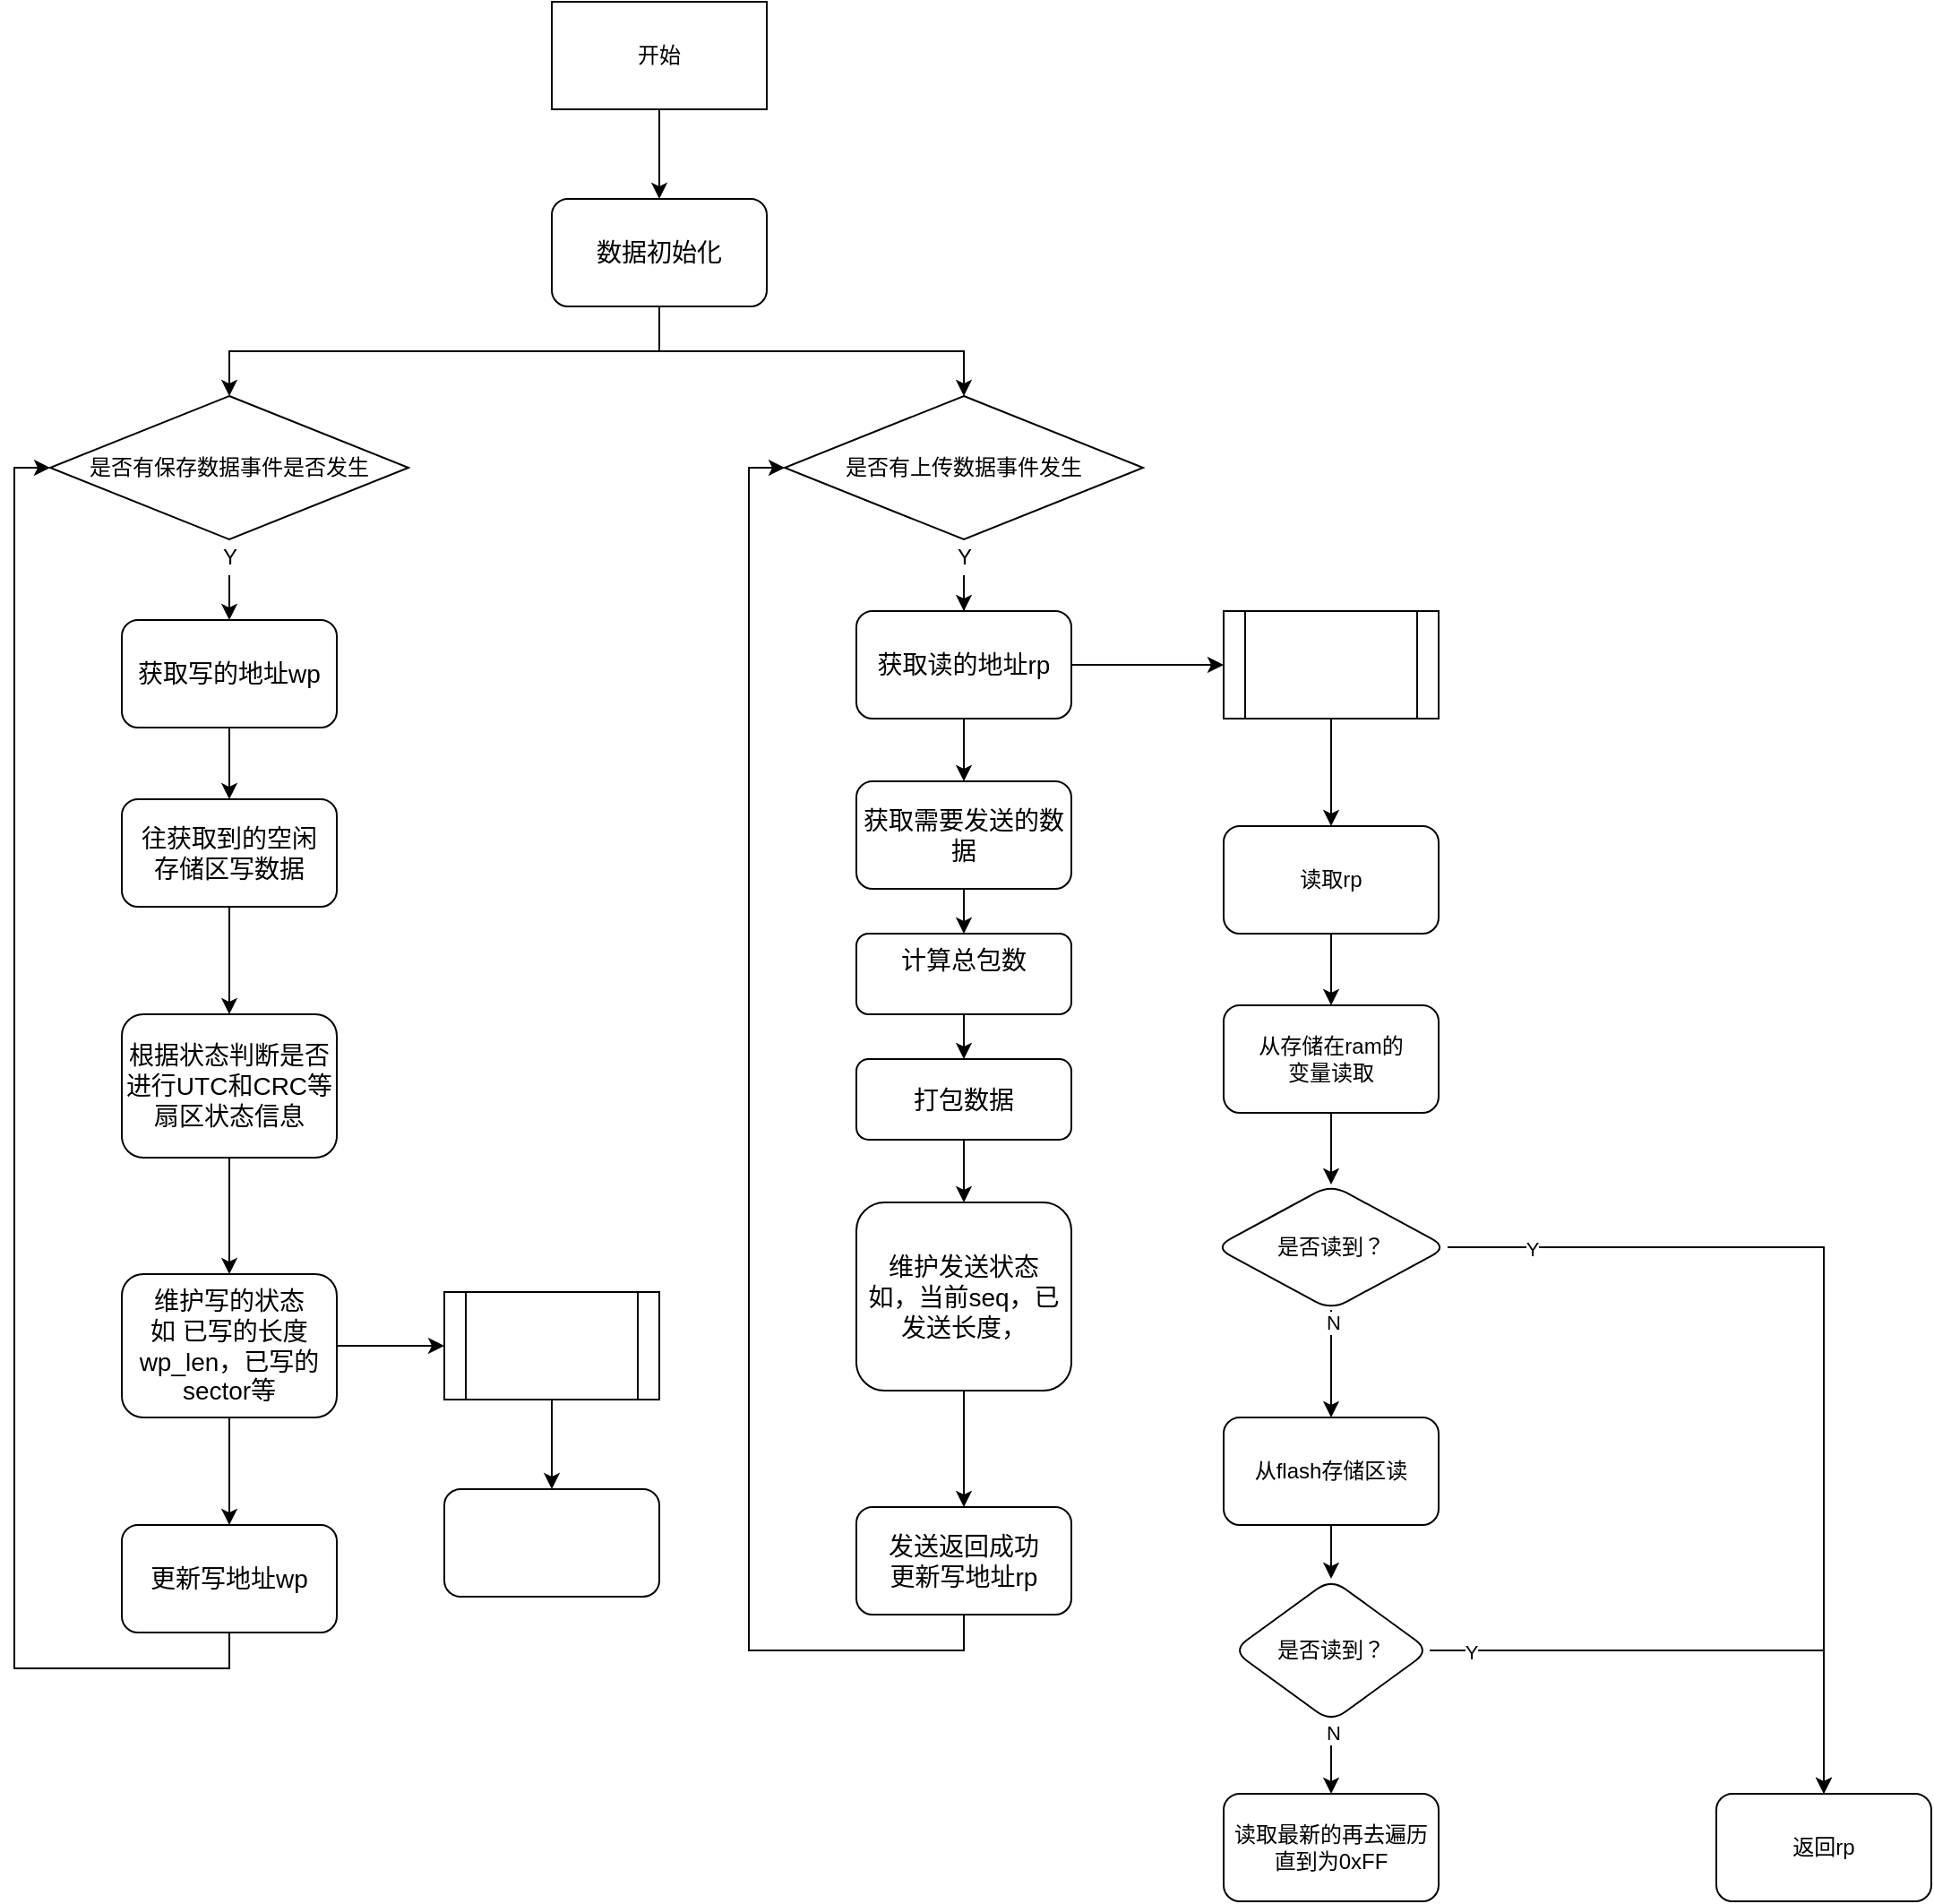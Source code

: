 <mxfile version="14.1.9" type="github" pages="3">
  <diagram id="Yshll1KeJVqe1WhWziSk" name="Page-1">
    <mxGraphModel dx="1013" dy="938" grid="1" gridSize="10" guides="1" tooltips="1" connect="1" arrows="1" fold="1" page="1" pageScale="1" pageWidth="1169" pageHeight="1654" math="0" shadow="0">
      <root>
        <mxCell id="0" />
        <mxCell id="1" parent="0" />
        <mxCell id="Qh0jjnEe6WZRLldCU-LE-3" style="edgeStyle=orthogonalEdgeStyle;rounded=0;orthogonalLoop=1;jettySize=auto;html=1;exitX=0.5;exitY=1;exitDx=0;exitDy=0;entryX=0.5;entryY=0;entryDx=0;entryDy=0;" parent="1" source="3u4fdiKWrIFw9B-NbYQv-1" target="Qh0jjnEe6WZRLldCU-LE-1" edge="1">
          <mxGeometry relative="1" as="geometry" />
        </mxCell>
        <mxCell id="3u4fdiKWrIFw9B-NbYQv-1" value="&lt;font style=&quot;font-size: 14px&quot;&gt;获取写的地址wp&lt;/font&gt;" style="rounded=1;whiteSpace=wrap;html=1;" parent="1" vertex="1">
          <mxGeometry x="140" y="375" width="120" height="60" as="geometry" />
        </mxCell>
        <mxCell id="Qh0jjnEe6WZRLldCU-LE-4" style="edgeStyle=orthogonalEdgeStyle;rounded=0;orthogonalLoop=1;jettySize=auto;html=1;exitX=0.5;exitY=1;exitDx=0;exitDy=0;entryX=0.5;entryY=0;entryDx=0;entryDy=0;" parent="1" source="Qh0jjnEe6WZRLldCU-LE-1" target="Qh0jjnEe6WZRLldCU-LE-2" edge="1">
          <mxGeometry relative="1" as="geometry" />
        </mxCell>
        <mxCell id="Qh0jjnEe6WZRLldCU-LE-1" value="&lt;span style=&quot;font-size: 14px&quot;&gt;往获取到的空闲&lt;br&gt;存储区写数据&lt;br&gt;&lt;/span&gt;" style="rounded=1;whiteSpace=wrap;html=1;" parent="1" vertex="1">
          <mxGeometry x="140" y="475" width="120" height="60" as="geometry" />
        </mxCell>
        <mxCell id="Qh0jjnEe6WZRLldCU-LE-6" value="" style="edgeStyle=orthogonalEdgeStyle;rounded=0;orthogonalLoop=1;jettySize=auto;html=1;entryX=0.5;entryY=0;entryDx=0;entryDy=0;" parent="1" source="Qh0jjnEe6WZRLldCU-LE-2" target="kgv-w4sO0Tsve0FI88D6-35" edge="1">
          <mxGeometry relative="1" as="geometry">
            <mxPoint y="810" as="targetPoint" />
          </mxGeometry>
        </mxCell>
        <mxCell id="Qh0jjnEe6WZRLldCU-LE-2" value="&lt;span style=&quot;font-size: 14px&quot;&gt;根据状态判断是否进行UTC和CRC等扇区状态信息&lt;/span&gt;" style="rounded=1;whiteSpace=wrap;html=1;" parent="1" vertex="1">
          <mxGeometry x="140" y="595" width="120" height="80" as="geometry" />
        </mxCell>
        <mxCell id="kgv-w4sO0Tsve0FI88D6-8" style="edgeStyle=orthogonalEdgeStyle;rounded=0;orthogonalLoop=1;jettySize=auto;html=1;exitX=0.5;exitY=1;exitDx=0;exitDy=0;entryX=0;entryY=0.5;entryDx=0;entryDy=0;" parent="1" source="Qh0jjnEe6WZRLldCU-LE-5" target="kgv-w4sO0Tsve0FI88D6-4" edge="1">
          <mxGeometry relative="1" as="geometry" />
        </mxCell>
        <mxCell id="Qh0jjnEe6WZRLldCU-LE-5" value="&lt;font style=&quot;font-size: 14px&quot;&gt;更新写地址wp&lt;/font&gt;" style="rounded=1;whiteSpace=wrap;html=1;" parent="1" vertex="1">
          <mxGeometry x="140" y="880" width="120" height="60" as="geometry" />
        </mxCell>
        <mxCell id="kgv-w4sO0Tsve0FI88D6-3" style="edgeStyle=orthogonalEdgeStyle;rounded=0;orthogonalLoop=1;jettySize=auto;html=1;exitX=0.5;exitY=1;exitDx=0;exitDy=0;entryX=0.5;entryY=0;entryDx=0;entryDy=0;" parent="1" source="kgv-w4sO0Tsve0FI88D6-1" target="kgv-w4sO0Tsve0FI88D6-2" edge="1">
          <mxGeometry relative="1" as="geometry" />
        </mxCell>
        <mxCell id="kgv-w4sO0Tsve0FI88D6-1" value="开始" style="rounded=0;whiteSpace=wrap;html=1;" parent="1" vertex="1">
          <mxGeometry x="380" y="30" width="120" height="60" as="geometry" />
        </mxCell>
        <mxCell id="kgv-w4sO0Tsve0FI88D6-9" style="edgeStyle=orthogonalEdgeStyle;rounded=0;orthogonalLoop=1;jettySize=auto;html=1;exitX=0.5;exitY=1;exitDx=0;exitDy=0;entryX=0.5;entryY=0;entryDx=0;entryDy=0;" parent="1" source="kgv-w4sO0Tsve0FI88D6-2" target="kgv-w4sO0Tsve0FI88D6-4" edge="1">
          <mxGeometry relative="1" as="geometry" />
        </mxCell>
        <mxCell id="kgv-w4sO0Tsve0FI88D6-32" style="edgeStyle=orthogonalEdgeStyle;rounded=0;orthogonalLoop=1;jettySize=auto;html=1;exitX=0.5;exitY=1;exitDx=0;exitDy=0;entryX=0.5;entryY=0;entryDx=0;entryDy=0;" parent="1" source="kgv-w4sO0Tsve0FI88D6-2" target="kgv-w4sO0Tsve0FI88D6-29" edge="1">
          <mxGeometry relative="1" as="geometry" />
        </mxCell>
        <mxCell id="kgv-w4sO0Tsve0FI88D6-2" value="&lt;font style=&quot;font-size: 14px&quot;&gt;数据初始化&lt;/font&gt;" style="rounded=1;whiteSpace=wrap;html=1;" parent="1" vertex="1">
          <mxGeometry x="380" y="140" width="120" height="60" as="geometry" />
        </mxCell>
        <mxCell id="kgv-w4sO0Tsve0FI88D6-5" style="edgeStyle=orthogonalEdgeStyle;rounded=0;orthogonalLoop=1;jettySize=auto;html=1;exitX=0.5;exitY=1;exitDx=0;exitDy=0;" parent="1" source="kgv-w4sO0Tsve0FI88D6-6" target="3u4fdiKWrIFw9B-NbYQv-1" edge="1">
          <mxGeometry relative="1" as="geometry" />
        </mxCell>
        <mxCell id="kgv-w4sO0Tsve0FI88D6-4" value="是否有保存数据事件是否发生" style="rhombus;whiteSpace=wrap;html=1;" parent="1" vertex="1">
          <mxGeometry x="100" y="250" width="200" height="80" as="geometry" />
        </mxCell>
        <mxCell id="kgv-w4sO0Tsve0FI88D6-6" value="Y" style="text;html=1;resizable=0;autosize=1;align=center;verticalAlign=middle;points=[];fillColor=none;strokeColor=none;rounded=0;" parent="1" vertex="1">
          <mxGeometry x="190" y="330" width="20" height="20" as="geometry" />
        </mxCell>
        <mxCell id="kgv-w4sO0Tsve0FI88D6-7" style="edgeStyle=orthogonalEdgeStyle;rounded=0;orthogonalLoop=1;jettySize=auto;html=1;exitX=0.5;exitY=1;exitDx=0;exitDy=0;" parent="1" source="kgv-w4sO0Tsve0FI88D6-4" target="kgv-w4sO0Tsve0FI88D6-6" edge="1">
          <mxGeometry relative="1" as="geometry">
            <mxPoint x="200" y="330" as="sourcePoint" />
            <mxPoint x="200" y="375" as="targetPoint" />
            <Array as="points">
              <mxPoint x="200" y="340" />
              <mxPoint x="200" y="340" />
            </Array>
          </mxGeometry>
        </mxCell>
        <mxCell id="kgv-w4sO0Tsve0FI88D6-20" style="edgeStyle=orthogonalEdgeStyle;rounded=0;orthogonalLoop=1;jettySize=auto;html=1;exitX=0.5;exitY=1;exitDx=0;exitDy=0;entryX=0.5;entryY=0;entryDx=0;entryDy=0;" parent="1" source="kgv-w4sO0Tsve0FI88D6-21" target="kgv-w4sO0Tsve0FI88D6-23" edge="1">
          <mxGeometry relative="1" as="geometry" />
        </mxCell>
        <mxCell id="xtE-4nw6ad4xntmjO7d0-7" value="" style="edgeStyle=orthogonalEdgeStyle;rounded=0;orthogonalLoop=1;jettySize=auto;html=1;" edge="1" parent="1" source="kgv-w4sO0Tsve0FI88D6-21" target="xtE-4nw6ad4xntmjO7d0-5">
          <mxGeometry relative="1" as="geometry" />
        </mxCell>
        <mxCell id="kgv-w4sO0Tsve0FI88D6-21" value="&lt;font style=&quot;font-size: 14px&quot;&gt;获取读的地址rp&lt;/font&gt;" style="rounded=1;whiteSpace=wrap;html=1;" parent="1" vertex="1">
          <mxGeometry x="550" y="370" width="120" height="60" as="geometry" />
        </mxCell>
        <mxCell id="kgv-w4sO0Tsve0FI88D6-22" style="edgeStyle=orthogonalEdgeStyle;rounded=0;orthogonalLoop=1;jettySize=auto;html=1;exitX=0.5;exitY=1;exitDx=0;exitDy=0;entryX=0.5;entryY=0;entryDx=0;entryDy=0;" parent="1" source="kgv-w4sO0Tsve0FI88D6-23" target="kgv-w4sO0Tsve0FI88D6-25" edge="1">
          <mxGeometry relative="1" as="geometry" />
        </mxCell>
        <mxCell id="kgv-w4sO0Tsve0FI88D6-23" value="&lt;span style=&quot;font-size: 14px&quot;&gt;获取需要发送的数据&lt;br&gt;&lt;/span&gt;" style="rounded=1;whiteSpace=wrap;html=1;" parent="1" vertex="1">
          <mxGeometry x="550" y="465" width="120" height="60" as="geometry" />
        </mxCell>
        <mxCell id="kgv-w4sO0Tsve0FI88D6-24" value="" style="edgeStyle=orthogonalEdgeStyle;rounded=0;orthogonalLoop=1;jettySize=auto;html=1;" parent="1" source="kgv-w4sO0Tsve0FI88D6-25" target="3K7jE72tFIdObAk_5Pin-1" edge="1">
          <mxGeometry relative="1" as="geometry" />
        </mxCell>
        <mxCell id="kgv-w4sO0Tsve0FI88D6-25" value="&lt;span style=&quot;font-size: 14px&quot;&gt;计算总包数&lt;br&gt;&lt;br&gt;&lt;/span&gt;" style="rounded=1;whiteSpace=wrap;html=1;" parent="1" vertex="1">
          <mxGeometry x="550" y="550" width="120" height="45" as="geometry" />
        </mxCell>
        <mxCell id="kgv-w4sO0Tsve0FI88D6-26" style="edgeStyle=orthogonalEdgeStyle;rounded=0;orthogonalLoop=1;jettySize=auto;html=1;exitX=0.5;exitY=1;exitDx=0;exitDy=0;entryX=0;entryY=0.5;entryDx=0;entryDy=0;" parent="1" source="kgv-w4sO0Tsve0FI88D6-27" target="kgv-w4sO0Tsve0FI88D6-29" edge="1">
          <mxGeometry relative="1" as="geometry" />
        </mxCell>
        <mxCell id="kgv-w4sO0Tsve0FI88D6-27" value="&lt;font style=&quot;font-size: 14px&quot;&gt;发送返回成功&lt;br&gt;更新写地址rp&lt;/font&gt;" style="rounded=1;whiteSpace=wrap;html=1;" parent="1" vertex="1">
          <mxGeometry x="550" y="870" width="120" height="60" as="geometry" />
        </mxCell>
        <mxCell id="kgv-w4sO0Tsve0FI88D6-28" style="edgeStyle=orthogonalEdgeStyle;rounded=0;orthogonalLoop=1;jettySize=auto;html=1;exitX=0.5;exitY=1;exitDx=0;exitDy=0;" parent="1" source="kgv-w4sO0Tsve0FI88D6-30" target="kgv-w4sO0Tsve0FI88D6-21" edge="1">
          <mxGeometry relative="1" as="geometry" />
        </mxCell>
        <mxCell id="kgv-w4sO0Tsve0FI88D6-29" value="是否有上传数据事件发生" style="rhombus;whiteSpace=wrap;html=1;" parent="1" vertex="1">
          <mxGeometry x="510" y="250" width="200" height="80" as="geometry" />
        </mxCell>
        <mxCell id="kgv-w4sO0Tsve0FI88D6-30" value="Y" style="text;html=1;resizable=0;autosize=1;align=center;verticalAlign=middle;points=[];fillColor=none;strokeColor=none;rounded=0;" parent="1" vertex="1">
          <mxGeometry x="600" y="330" width="20" height="20" as="geometry" />
        </mxCell>
        <mxCell id="kgv-w4sO0Tsve0FI88D6-31" style="edgeStyle=orthogonalEdgeStyle;rounded=0;orthogonalLoop=1;jettySize=auto;html=1;exitX=0.5;exitY=1;exitDx=0;exitDy=0;" parent="1" source="kgv-w4sO0Tsve0FI88D6-29" target="kgv-w4sO0Tsve0FI88D6-30" edge="1">
          <mxGeometry relative="1" as="geometry">
            <mxPoint x="610" y="320" as="sourcePoint" />
            <mxPoint x="610" y="365" as="targetPoint" />
            <Array as="points">
              <mxPoint x="610" y="330" />
              <mxPoint x="610" y="330" />
            </Array>
          </mxGeometry>
        </mxCell>
        <mxCell id="kgv-w4sO0Tsve0FI88D6-34" style="edgeStyle=orthogonalEdgeStyle;rounded=0;orthogonalLoop=1;jettySize=auto;html=1;exitX=0.5;exitY=1;exitDx=0;exitDy=0;entryX=0.5;entryY=0;entryDx=0;entryDy=0;" parent="1" source="kgv-w4sO0Tsve0FI88D6-33" target="kgv-w4sO0Tsve0FI88D6-27" edge="1">
          <mxGeometry relative="1" as="geometry" />
        </mxCell>
        <mxCell id="kgv-w4sO0Tsve0FI88D6-33" value="&lt;span style=&quot;font-size: 14px&quot;&gt;维护发送状态&lt;br&gt;如，当前seq，已发送长度，&lt;br&gt;&lt;/span&gt;" style="rounded=1;whiteSpace=wrap;html=1;" parent="1" vertex="1">
          <mxGeometry x="550" y="700" width="120" height="105" as="geometry" />
        </mxCell>
        <mxCell id="kgv-w4sO0Tsve0FI88D6-36" style="edgeStyle=orthogonalEdgeStyle;rounded=0;orthogonalLoop=1;jettySize=auto;html=1;exitX=0.5;exitY=1;exitDx=0;exitDy=0;" parent="1" source="kgv-w4sO0Tsve0FI88D6-35" target="Qh0jjnEe6WZRLldCU-LE-5" edge="1">
          <mxGeometry relative="1" as="geometry" />
        </mxCell>
        <mxCell id="OuzRsEDCaGZ8xAcbS6ZO-1" style="edgeStyle=orthogonalEdgeStyle;rounded=0;orthogonalLoop=1;jettySize=auto;html=1;exitX=1;exitY=0.5;exitDx=0;exitDy=0;" parent="1" source="kgv-w4sO0Tsve0FI88D6-35" edge="1">
          <mxGeometry relative="1" as="geometry">
            <mxPoint x="320" y="780" as="targetPoint" />
          </mxGeometry>
        </mxCell>
        <mxCell id="kgv-w4sO0Tsve0FI88D6-35" value="&lt;span style=&quot;font-size: 14px&quot;&gt;维护写的状态&lt;br&gt;如 已写的长度wp_len，已写的sector等&lt;br&gt;&lt;/span&gt;" style="rounded=1;whiteSpace=wrap;html=1;" parent="1" vertex="1">
          <mxGeometry x="140" y="740" width="120" height="80" as="geometry" />
        </mxCell>
        <mxCell id="3K7jE72tFIdObAk_5Pin-2" value="" style="edgeStyle=orthogonalEdgeStyle;rounded=0;orthogonalLoop=1;jettySize=auto;html=1;" parent="1" source="3K7jE72tFIdObAk_5Pin-1" target="kgv-w4sO0Tsve0FI88D6-33" edge="1">
          <mxGeometry relative="1" as="geometry" />
        </mxCell>
        <mxCell id="3K7jE72tFIdObAk_5Pin-1" value="&lt;span style=&quot;font-size: 14px&quot;&gt;打包数据&lt;br&gt;&lt;/span&gt;" style="rounded=1;whiteSpace=wrap;html=1;" parent="1" vertex="1">
          <mxGeometry x="550" y="620" width="120" height="45" as="geometry" />
        </mxCell>
        <mxCell id="OuzRsEDCaGZ8xAcbS6ZO-4" value="" style="edgeStyle=orthogonalEdgeStyle;rounded=0;orthogonalLoop=1;jettySize=auto;html=1;" parent="1" source="OuzRsEDCaGZ8xAcbS6ZO-2" target="OuzRsEDCaGZ8xAcbS6ZO-3" edge="1">
          <mxGeometry relative="1" as="geometry" />
        </mxCell>
        <mxCell id="OuzRsEDCaGZ8xAcbS6ZO-2" value="" style="shape=process;whiteSpace=wrap;html=1;backgroundOutline=1;" parent="1" vertex="1">
          <mxGeometry x="320" y="750" width="120" height="60" as="geometry" />
        </mxCell>
        <mxCell id="OuzRsEDCaGZ8xAcbS6ZO-3" value="" style="rounded=1;whiteSpace=wrap;html=1;" parent="1" vertex="1">
          <mxGeometry x="320" y="860" width="120" height="60" as="geometry" />
        </mxCell>
        <mxCell id="wulihkaNkMiMiwby88rM-20" value="" style="edgeStyle=orthogonalEdgeStyle;rounded=0;orthogonalLoop=1;jettySize=auto;html=1;" edge="1" parent="1" source="xtE-4nw6ad4xntmjO7d0-5" target="wulihkaNkMiMiwby88rM-3">
          <mxGeometry relative="1" as="geometry" />
        </mxCell>
        <mxCell id="xtE-4nw6ad4xntmjO7d0-5" value="" style="shape=process;whiteSpace=wrap;html=1;backgroundOutline=1;" vertex="1" parent="1">
          <mxGeometry x="755" y="370" width="120" height="60" as="geometry" />
        </mxCell>
        <mxCell id="wulihkaNkMiMiwby88rM-2" value="" style="edgeStyle=orthogonalEdgeStyle;rounded=0;orthogonalLoop=1;jettySize=auto;html=1;" edge="1" parent="1" source="wulihkaNkMiMiwby88rM-3" target="wulihkaNkMiMiwby88rM-5">
          <mxGeometry relative="1" as="geometry" />
        </mxCell>
        <mxCell id="wulihkaNkMiMiwby88rM-3" value="读取rp" style="rounded=1;whiteSpace=wrap;html=1;" vertex="1" parent="1">
          <mxGeometry x="755" y="490" width="120" height="60" as="geometry" />
        </mxCell>
        <mxCell id="wulihkaNkMiMiwby88rM-4" value="" style="edgeStyle=orthogonalEdgeStyle;rounded=0;orthogonalLoop=1;jettySize=auto;html=1;" edge="1" parent="1" source="wulihkaNkMiMiwby88rM-5" target="wulihkaNkMiMiwby88rM-8">
          <mxGeometry relative="1" as="geometry" />
        </mxCell>
        <mxCell id="wulihkaNkMiMiwby88rM-5" value="从存储在ram的&lt;br&gt;变量读取" style="whiteSpace=wrap;html=1;rounded=1;" vertex="1" parent="1">
          <mxGeometry x="755" y="590" width="120" height="60" as="geometry" />
        </mxCell>
        <mxCell id="wulihkaNkMiMiwby88rM-6" style="edgeStyle=orthogonalEdgeStyle;rounded=0;orthogonalLoop=1;jettySize=auto;html=1;exitX=1;exitY=0.5;exitDx=0;exitDy=0;entryX=0.5;entryY=0;entryDx=0;entryDy=0;" edge="1" parent="1" source="wulihkaNkMiMiwby88rM-8" target="wulihkaNkMiMiwby88rM-19">
          <mxGeometry relative="1" as="geometry">
            <mxPoint x="1090" y="1030" as="targetPoint" />
          </mxGeometry>
        </mxCell>
        <mxCell id="wulihkaNkMiMiwby88rM-7" value="Y" style="edgeLabel;html=1;align=center;verticalAlign=middle;resizable=0;points=[];" vertex="1" connectable="0" parent="wulihkaNkMiMiwby88rM-6">
          <mxGeometry x="-0.818" y="-1" relative="1" as="geometry">
            <mxPoint as="offset" />
          </mxGeometry>
        </mxCell>
        <mxCell id="wulihkaNkMiMiwby88rM-8" value="是否读到？" style="rhombus;whiteSpace=wrap;html=1;rounded=1;" vertex="1" parent="1">
          <mxGeometry x="750" y="690" width="130" height="70" as="geometry" />
        </mxCell>
        <mxCell id="wulihkaNkMiMiwby88rM-9" value="" style="edgeStyle=orthogonalEdgeStyle;rounded=0;orthogonalLoop=1;jettySize=auto;html=1;entryX=0.5;entryY=0;entryDx=0;entryDy=0;exitX=0.5;exitY=1;exitDx=0;exitDy=0;" edge="1" parent="1" source="wulihkaNkMiMiwby88rM-8" target="wulihkaNkMiMiwby88rM-12">
          <mxGeometry relative="1" as="geometry">
            <mxPoint x="815" y="780" as="sourcePoint" />
            <mxPoint x="815" y="840" as="targetPoint" />
            <Array as="points" />
          </mxGeometry>
        </mxCell>
        <mxCell id="wulihkaNkMiMiwby88rM-10" value="N" style="edgeLabel;html=1;align=center;verticalAlign=middle;resizable=0;points=[];" vertex="1" connectable="0" parent="wulihkaNkMiMiwby88rM-9">
          <mxGeometry x="-0.764" y="1" relative="1" as="geometry">
            <mxPoint as="offset" />
          </mxGeometry>
        </mxCell>
        <mxCell id="wulihkaNkMiMiwby88rM-11" value="" style="edgeStyle=orthogonalEdgeStyle;rounded=0;orthogonalLoop=1;jettySize=auto;html=1;" edge="1" parent="1" source="wulihkaNkMiMiwby88rM-12" target="wulihkaNkMiMiwby88rM-15">
          <mxGeometry relative="1" as="geometry" />
        </mxCell>
        <mxCell id="wulihkaNkMiMiwby88rM-12" value="从flash存储区读" style="rounded=1;whiteSpace=wrap;html=1;" vertex="1" parent="1">
          <mxGeometry x="755" y="820" width="120" height="60" as="geometry" />
        </mxCell>
        <mxCell id="wulihkaNkMiMiwby88rM-13" style="edgeStyle=orthogonalEdgeStyle;rounded=0;orthogonalLoop=1;jettySize=auto;html=1;exitX=1;exitY=0.5;exitDx=0;exitDy=0;entryX=0.5;entryY=0;entryDx=0;entryDy=0;" edge="1" parent="1" source="wulihkaNkMiMiwby88rM-15" target="wulihkaNkMiMiwby88rM-19">
          <mxGeometry relative="1" as="geometry" />
        </mxCell>
        <mxCell id="wulihkaNkMiMiwby88rM-14" value="Y" style="edgeLabel;html=1;align=center;verticalAlign=middle;resizable=0;points=[];" vertex="1" connectable="0" parent="wulihkaNkMiMiwby88rM-13">
          <mxGeometry x="-0.847" y="-1" relative="1" as="geometry">
            <mxPoint as="offset" />
          </mxGeometry>
        </mxCell>
        <mxCell id="wulihkaNkMiMiwby88rM-15" value="是否读到？" style="rhombus;whiteSpace=wrap;html=1;rounded=1;" vertex="1" parent="1">
          <mxGeometry x="760" y="910" width="110" height="80" as="geometry" />
        </mxCell>
        <mxCell id="wulihkaNkMiMiwby88rM-16" value="" style="edgeStyle=orthogonalEdgeStyle;rounded=0;orthogonalLoop=1;jettySize=auto;html=1;exitX=0.5;exitY=1;exitDx=0;exitDy=0;" edge="1" parent="1" source="wulihkaNkMiMiwby88rM-15" target="wulihkaNkMiMiwby88rM-18">
          <mxGeometry relative="1" as="geometry">
            <mxPoint x="815" y="1010" as="sourcePoint" />
          </mxGeometry>
        </mxCell>
        <mxCell id="wulihkaNkMiMiwby88rM-17" value="N" style="edgeLabel;html=1;align=center;verticalAlign=middle;resizable=0;points=[];" vertex="1" connectable="0" parent="wulihkaNkMiMiwby88rM-16">
          <mxGeometry x="-0.733" y="1" relative="1" as="geometry">
            <mxPoint as="offset" />
          </mxGeometry>
        </mxCell>
        <mxCell id="wulihkaNkMiMiwby88rM-18" value="读取最新的再去遍历直到为0xFF" style="rounded=1;whiteSpace=wrap;html=1;" vertex="1" parent="1">
          <mxGeometry x="755" y="1030" width="120" height="60" as="geometry" />
        </mxCell>
        <mxCell id="wulihkaNkMiMiwby88rM-19" value="返回rp" style="rounded=1;whiteSpace=wrap;html=1;" vertex="1" parent="1">
          <mxGeometry x="1030" y="1030" width="120" height="60" as="geometry" />
        </mxCell>
      </root>
    </mxGraphModel>
  </diagram>
  <diagram id="5nd3lFEQ99d_9qUJ0lhs" name="Page-2">
    <mxGraphModel dx="926" dy="938" grid="1" gridSize="10" guides="1" tooltips="1" connect="1" arrows="1" fold="1" page="1" pageScale="1" pageWidth="827" pageHeight="1169" math="0" shadow="0">
      <root>
        <mxCell id="n50_d16GfCH-7NYCIRMe-0" />
        <mxCell id="n50_d16GfCH-7NYCIRMe-1" parent="n50_d16GfCH-7NYCIRMe-0" />
        <mxCell id="e7zCo95LPuhCvYkLJTaY-2" value="" style="edgeStyle=orthogonalEdgeStyle;rounded=0;orthogonalLoop=1;jettySize=auto;html=1;" parent="n50_d16GfCH-7NYCIRMe-1" source="e7zCo95LPuhCvYkLJTaY-0" target="e7zCo95LPuhCvYkLJTaY-1" edge="1">
          <mxGeometry relative="1" as="geometry" />
        </mxCell>
        <mxCell id="e7zCo95LPuhCvYkLJTaY-0" value="开始" style="rounded=0;whiteSpace=wrap;html=1;" parent="n50_d16GfCH-7NYCIRMe-1" vertex="1">
          <mxGeometry x="130" y="50" width="120" height="60" as="geometry" />
        </mxCell>
        <mxCell id="e7zCo95LPuhCvYkLJTaY-4" value="" style="edgeStyle=orthogonalEdgeStyle;rounded=0;orthogonalLoop=1;jettySize=auto;html=1;" parent="n50_d16GfCH-7NYCIRMe-1" source="e7zCo95LPuhCvYkLJTaY-1" target="e7zCo95LPuhCvYkLJTaY-3" edge="1">
          <mxGeometry relative="1" as="geometry" />
        </mxCell>
        <mxCell id="e7zCo95LPuhCvYkLJTaY-1" value="获取正在使用的ID存储sector" style="rounded=1;whiteSpace=wrap;html=1;" parent="n50_d16GfCH-7NYCIRMe-1" vertex="1">
          <mxGeometry x="130" y="150" width="120" height="60" as="geometry" />
        </mxCell>
        <mxCell id="e7zCo95LPuhCvYkLJTaY-6" value="" style="edgeStyle=orthogonalEdgeStyle;rounded=0;orthogonalLoop=1;jettySize=auto;html=1;" parent="n50_d16GfCH-7NYCIRMe-1" source="e7zCo95LPuhCvYkLJTaY-3" target="e7zCo95LPuhCvYkLJTaY-5" edge="1">
          <mxGeometry relative="1" as="geometry" />
        </mxCell>
        <mxCell id="e7zCo95LPuhCvYkLJTaY-3" value="遍历整个sector，确认&lt;br&gt;空闲的block" style="rounded=1;whiteSpace=wrap;html=1;" parent="n50_d16GfCH-7NYCIRMe-1" vertex="1">
          <mxGeometry x="130" y="250" width="120" height="60" as="geometry" />
        </mxCell>
        <mxCell id="e7zCo95LPuhCvYkLJTaY-8" value="" style="edgeStyle=orthogonalEdgeStyle;rounded=0;orthogonalLoop=1;jettySize=auto;html=1;entryX=0.5;entryY=0;entryDx=0;entryDy=0;" parent="n50_d16GfCH-7NYCIRMe-1" source="e7zCo95LPuhCvYkLJTaY-5" target="Q2uw357Won9p834NOLiW-2" edge="1">
          <mxGeometry relative="1" as="geometry" />
        </mxCell>
        <mxCell id="e7zCo95LPuhCvYkLJTaY-5" value="往block写ID信息" style="rounded=1;whiteSpace=wrap;html=1;" parent="n50_d16GfCH-7NYCIRMe-1" vertex="1">
          <mxGeometry x="130" y="360" width="120" height="60" as="geometry" />
        </mxCell>
        <mxCell id="Q2uw357Won9p834NOLiW-7" style="edgeStyle=orthogonalEdgeStyle;rounded=0;orthogonalLoop=1;jettySize=auto;html=1;exitX=0.5;exitY=1;exitDx=0;exitDy=0;entryX=0.5;entryY=0;entryDx=0;entryDy=0;" parent="n50_d16GfCH-7NYCIRMe-1" source="e7zCo95LPuhCvYkLJTaY-7" target="Q2uw357Won9p834NOLiW-5" edge="1">
          <mxGeometry relative="1" as="geometry" />
        </mxCell>
        <mxCell id="e7zCo95LPuhCvYkLJTaY-7" value="切换区域，保存地址信息，并将旧的区只擦除态" style="whiteSpace=wrap;html=1;rounded=1;" parent="n50_d16GfCH-7NYCIRMe-1" vertex="1">
          <mxGeometry x="130" y="700" width="120" height="90" as="geometry" />
        </mxCell>
        <mxCell id="e7zCo95LPuhCvYkLJTaY-9" value="" style="edgeStyle=orthogonalEdgeStyle;rounded=0;orthogonalLoop=1;jettySize=auto;html=1;" parent="n50_d16GfCH-7NYCIRMe-1" source="e7zCo95LPuhCvYkLJTaY-10" target="e7zCo95LPuhCvYkLJTaY-12" edge="1">
          <mxGeometry relative="1" as="geometry" />
        </mxCell>
        <mxCell id="e7zCo95LPuhCvYkLJTaY-10" value="开始" style="rounded=0;whiteSpace=wrap;html=1;" parent="n50_d16GfCH-7NYCIRMe-1" vertex="1">
          <mxGeometry x="460" y="50" width="120" height="60" as="geometry" />
        </mxCell>
        <mxCell id="e7zCo95LPuhCvYkLJTaY-11" value="" style="edgeStyle=orthogonalEdgeStyle;rounded=0;orthogonalLoop=1;jettySize=auto;html=1;" parent="n50_d16GfCH-7NYCIRMe-1" source="e7zCo95LPuhCvYkLJTaY-12" target="e7zCo95LPuhCvYkLJTaY-14" edge="1">
          <mxGeometry relative="1" as="geometry" />
        </mxCell>
        <mxCell id="e7zCo95LPuhCvYkLJTaY-12" value="获取正在使用的ID存储sector" style="rounded=1;whiteSpace=wrap;html=1;" parent="n50_d16GfCH-7NYCIRMe-1" vertex="1">
          <mxGeometry x="460" y="150" width="120" height="60" as="geometry" />
        </mxCell>
        <mxCell id="e7zCo95LPuhCvYkLJTaY-13" value="" style="edgeStyle=orthogonalEdgeStyle;rounded=0;orthogonalLoop=1;jettySize=auto;html=1;" parent="n50_d16GfCH-7NYCIRMe-1" source="e7zCo95LPuhCvYkLJTaY-14" target="e7zCo95LPuhCvYkLJTaY-16" edge="1">
          <mxGeometry relative="1" as="geometry" />
        </mxCell>
        <mxCell id="e7zCo95LPuhCvYkLJTaY-14" value="遍历整个sector，确认&lt;br&gt;最新的block" style="rounded=1;whiteSpace=wrap;html=1;" parent="n50_d16GfCH-7NYCIRMe-1" vertex="1">
          <mxGeometry x="460" y="250" width="120" height="60" as="geometry" />
        </mxCell>
        <mxCell id="Q2uw357Won9p834NOLiW-15" style="edgeStyle=orthogonalEdgeStyle;rounded=0;orthogonalLoop=1;jettySize=auto;html=1;exitX=0.5;exitY=1;exitDx=0;exitDy=0;entryX=0.5;entryY=0;entryDx=0;entryDy=0;" parent="n50_d16GfCH-7NYCIRMe-1" source="e7zCo95LPuhCvYkLJTaY-16" target="Q2uw357Won9p834NOLiW-13" edge="1">
          <mxGeometry relative="1" as="geometry" />
        </mxCell>
        <mxCell id="e7zCo95LPuhCvYkLJTaY-16" value="从block读ID信息" style="rounded=1;whiteSpace=wrap;html=1;" parent="n50_d16GfCH-7NYCIRMe-1" vertex="1">
          <mxGeometry x="460" y="360" width="120" height="60" as="geometry" />
        </mxCell>
        <mxCell id="Q2uw357Won9p834NOLiW-3" value="" style="edgeStyle=orthogonalEdgeStyle;rounded=0;orthogonalLoop=1;jettySize=auto;html=1;" parent="n50_d16GfCH-7NYCIRMe-1" source="Q2uw357Won9p834NOLiW-2" target="e7zCo95LPuhCvYkLJTaY-7" edge="1">
          <mxGeometry relative="1" as="geometry" />
        </mxCell>
        <mxCell id="Q2uw357Won9p834NOLiW-4" value="Y" style="edgeLabel;html=1;align=center;verticalAlign=middle;resizable=0;points=[];" parent="Q2uw357Won9p834NOLiW-3" vertex="1" connectable="0">
          <mxGeometry x="-0.8" relative="1" as="geometry">
            <mxPoint as="offset" />
          </mxGeometry>
        </mxCell>
        <mxCell id="Q2uw357Won9p834NOLiW-6" style="edgeStyle=orthogonalEdgeStyle;rounded=0;orthogonalLoop=1;jettySize=auto;html=1;exitX=1;exitY=0.5;exitDx=0;exitDy=0;entryX=1;entryY=0.5;entryDx=0;entryDy=0;" parent="n50_d16GfCH-7NYCIRMe-1" source="Q2uw357Won9p834NOLiW-2" target="Q2uw357Won9p834NOLiW-5" edge="1">
          <mxGeometry relative="1" as="geometry" />
        </mxCell>
        <mxCell id="Q2uw357Won9p834NOLiW-2" value="&lt;span&gt;判断是否需要进行区域切换&lt;/span&gt;" style="rhombus;whiteSpace=wrap;html=1;" parent="n50_d16GfCH-7NYCIRMe-1" vertex="1">
          <mxGeometry x="105" y="500" width="170" height="110" as="geometry" />
        </mxCell>
        <mxCell id="Q2uw357Won9p834NOLiW-5" value="结束" style="rounded=0;whiteSpace=wrap;html=1;" parent="n50_d16GfCH-7NYCIRMe-1" vertex="1">
          <mxGeometry x="130" y="880" width="120" height="60" as="geometry" />
        </mxCell>
        <mxCell id="Q2uw357Won9p834NOLiW-8" style="edgeStyle=orthogonalEdgeStyle;rounded=0;orthogonalLoop=1;jettySize=auto;html=1;exitX=0.5;exitY=1;exitDx=0;exitDy=0;entryX=0.5;entryY=0;entryDx=0;entryDy=0;" parent="n50_d16GfCH-7NYCIRMe-1" source="Q2uw357Won9p834NOLiW-9" target="Q2uw357Won9p834NOLiW-14" edge="1">
          <mxGeometry relative="1" as="geometry" />
        </mxCell>
        <mxCell id="Q2uw357Won9p834NOLiW-9" value="切换区域，保存地址信息，并将旧的区只擦除态" style="whiteSpace=wrap;html=1;rounded=1;" parent="n50_d16GfCH-7NYCIRMe-1" vertex="1">
          <mxGeometry x="460" y="690" width="120" height="90" as="geometry" />
        </mxCell>
        <mxCell id="Q2uw357Won9p834NOLiW-10" value="" style="edgeStyle=orthogonalEdgeStyle;rounded=0;orthogonalLoop=1;jettySize=auto;html=1;" parent="n50_d16GfCH-7NYCIRMe-1" source="Q2uw357Won9p834NOLiW-13" target="Q2uw357Won9p834NOLiW-9" edge="1">
          <mxGeometry relative="1" as="geometry" />
        </mxCell>
        <mxCell id="Q2uw357Won9p834NOLiW-11" value="Y" style="edgeLabel;html=1;align=center;verticalAlign=middle;resizable=0;points=[];" parent="Q2uw357Won9p834NOLiW-10" vertex="1" connectable="0">
          <mxGeometry x="-0.8" relative="1" as="geometry">
            <mxPoint as="offset" />
          </mxGeometry>
        </mxCell>
        <mxCell id="Q2uw357Won9p834NOLiW-12" style="edgeStyle=orthogonalEdgeStyle;rounded=0;orthogonalLoop=1;jettySize=auto;html=1;exitX=1;exitY=0.5;exitDx=0;exitDy=0;entryX=1;entryY=0.5;entryDx=0;entryDy=0;" parent="n50_d16GfCH-7NYCIRMe-1" source="Q2uw357Won9p834NOLiW-13" target="Q2uw357Won9p834NOLiW-14" edge="1">
          <mxGeometry relative="1" as="geometry" />
        </mxCell>
        <mxCell id="Q2uw357Won9p834NOLiW-13" value="&lt;span&gt;判断是否需要进行区域切换&lt;/span&gt;" style="rhombus;whiteSpace=wrap;html=1;" parent="n50_d16GfCH-7NYCIRMe-1" vertex="1">
          <mxGeometry x="435" y="510" width="170" height="110" as="geometry" />
        </mxCell>
        <mxCell id="Q2uw357Won9p834NOLiW-14" value="结束" style="rounded=0;whiteSpace=wrap;html=1;" parent="n50_d16GfCH-7NYCIRMe-1" vertex="1">
          <mxGeometry x="460" y="870" width="120" height="60" as="geometry" />
        </mxCell>
      </root>
    </mxGraphModel>
  </diagram>
  <diagram id="iK-IZng5JhyuY1Wdc6F6" name="Page-3">
    <mxGraphModel dx="1013" dy="938" grid="1" gridSize="10" guides="1" tooltips="1" connect="1" arrows="1" fold="1" page="1" pageScale="1" pageWidth="827" pageHeight="1169" math="0" shadow="0">
      <root>
        <mxCell id="_GHXbBKbilwhcIrSQIw4-0" />
        <mxCell id="_GHXbBKbilwhcIrSQIw4-1" parent="_GHXbBKbilwhcIrSQIw4-0" />
        <mxCell id="_GHXbBKbilwhcIrSQIw4-4" value="" style="edgeStyle=orthogonalEdgeStyle;rounded=0;orthogonalLoop=1;jettySize=auto;html=1;" parent="_GHXbBKbilwhcIrSQIw4-1" source="_GHXbBKbilwhcIrSQIw4-2" target="_GHXbBKbilwhcIrSQIw4-3" edge="1">
          <mxGeometry relative="1" as="geometry" />
        </mxCell>
        <mxCell id="_GHXbBKbilwhcIrSQIw4-2" value="开始" style="rounded=0;whiteSpace=wrap;html=1;" parent="_GHXbBKbilwhcIrSQIw4-1" vertex="1">
          <mxGeometry x="255" y="130" width="120" height="60" as="geometry" />
        </mxCell>
        <mxCell id="_GHXbBKbilwhcIrSQIw4-6" value="" style="edgeStyle=orthogonalEdgeStyle;rounded=0;orthogonalLoop=1;jettySize=auto;html=1;" parent="_GHXbBKbilwhcIrSQIw4-1" source="_GHXbBKbilwhcIrSQIw4-3" target="_GHXbBKbilwhcIrSQIw4-5" edge="1">
          <mxGeometry relative="1" as="geometry" />
        </mxCell>
        <mxCell id="_GHXbBKbilwhcIrSQIw4-3" value="读取rp" style="rounded=1;whiteSpace=wrap;html=1;" parent="_GHXbBKbilwhcIrSQIw4-1" vertex="1">
          <mxGeometry x="255" y="230" width="120" height="60" as="geometry" />
        </mxCell>
        <mxCell id="_GHXbBKbilwhcIrSQIw4-8" value="" style="edgeStyle=orthogonalEdgeStyle;rounded=0;orthogonalLoop=1;jettySize=auto;html=1;" parent="_GHXbBKbilwhcIrSQIw4-1" source="_GHXbBKbilwhcIrSQIw4-5" target="_GHXbBKbilwhcIrSQIw4-7" edge="1">
          <mxGeometry relative="1" as="geometry" />
        </mxCell>
        <mxCell id="_GHXbBKbilwhcIrSQIw4-5" value="从存储在ram的&lt;br&gt;变量读取" style="whiteSpace=wrap;html=1;rounded=1;" parent="_GHXbBKbilwhcIrSQIw4-1" vertex="1">
          <mxGeometry x="255" y="330" width="120" height="60" as="geometry" />
        </mxCell>
        <mxCell id="_GHXbBKbilwhcIrSQIw4-29" style="edgeStyle=orthogonalEdgeStyle;rounded=0;orthogonalLoop=1;jettySize=auto;html=1;exitX=1;exitY=0.5;exitDx=0;exitDy=0;entryX=0.5;entryY=0;entryDx=0;entryDy=0;" parent="_GHXbBKbilwhcIrSQIw4-1" source="_GHXbBKbilwhcIrSQIw4-7" target="_GHXbBKbilwhcIrSQIw4-30" edge="1">
          <mxGeometry relative="1" as="geometry">
            <mxPoint x="590" y="770" as="targetPoint" />
          </mxGeometry>
        </mxCell>
        <mxCell id="_GHXbBKbilwhcIrSQIw4-35" value="Y" style="edgeLabel;html=1;align=center;verticalAlign=middle;resizable=0;points=[];" parent="_GHXbBKbilwhcIrSQIw4-29" vertex="1" connectable="0">
          <mxGeometry x="-0.818" y="-1" relative="1" as="geometry">
            <mxPoint as="offset" />
          </mxGeometry>
        </mxCell>
        <mxCell id="_GHXbBKbilwhcIrSQIw4-7" value="是否读到？" style="rhombus;whiteSpace=wrap;html=1;rounded=1;" parent="_GHXbBKbilwhcIrSQIw4-1" vertex="1">
          <mxGeometry x="250" y="430" width="130" height="70" as="geometry" />
        </mxCell>
        <mxCell id="_GHXbBKbilwhcIrSQIw4-19" value="" style="edgeStyle=orthogonalEdgeStyle;rounded=0;orthogonalLoop=1;jettySize=auto;html=1;entryX=0.5;entryY=0;entryDx=0;entryDy=0;exitX=0.5;exitY=1;exitDx=0;exitDy=0;" parent="_GHXbBKbilwhcIrSQIw4-1" source="_GHXbBKbilwhcIrSQIw4-7" target="_GHXbBKbilwhcIrSQIw4-20" edge="1">
          <mxGeometry relative="1" as="geometry">
            <mxPoint x="315" y="520" as="sourcePoint" />
            <mxPoint x="315" y="580" as="targetPoint" />
            <Array as="points" />
          </mxGeometry>
        </mxCell>
        <mxCell id="_GHXbBKbilwhcIrSQIw4-37" value="N" style="edgeLabel;html=1;align=center;verticalAlign=middle;resizable=0;points=[];" parent="_GHXbBKbilwhcIrSQIw4-19" vertex="1" connectable="0">
          <mxGeometry x="-0.764" y="1" relative="1" as="geometry">
            <mxPoint as="offset" />
          </mxGeometry>
        </mxCell>
        <mxCell id="_GHXbBKbilwhcIrSQIw4-22" value="" style="edgeStyle=orthogonalEdgeStyle;rounded=0;orthogonalLoop=1;jettySize=auto;html=1;" parent="_GHXbBKbilwhcIrSQIw4-1" source="_GHXbBKbilwhcIrSQIw4-20" target="_GHXbBKbilwhcIrSQIw4-21" edge="1">
          <mxGeometry relative="1" as="geometry" />
        </mxCell>
        <mxCell id="_GHXbBKbilwhcIrSQIw4-20" value="从flash存储区读" style="rounded=1;whiteSpace=wrap;html=1;" parent="_GHXbBKbilwhcIrSQIw4-1" vertex="1">
          <mxGeometry x="255" y="560" width="120" height="60" as="geometry" />
        </mxCell>
        <mxCell id="_GHXbBKbilwhcIrSQIw4-33" style="edgeStyle=orthogonalEdgeStyle;rounded=0;orthogonalLoop=1;jettySize=auto;html=1;exitX=1;exitY=0.5;exitDx=0;exitDy=0;entryX=0.5;entryY=0;entryDx=0;entryDy=0;" parent="_GHXbBKbilwhcIrSQIw4-1" source="_GHXbBKbilwhcIrSQIw4-21" target="_GHXbBKbilwhcIrSQIw4-30" edge="1">
          <mxGeometry relative="1" as="geometry" />
        </mxCell>
        <mxCell id="_GHXbBKbilwhcIrSQIw4-34" value="Y" style="edgeLabel;html=1;align=center;verticalAlign=middle;resizable=0;points=[];" parent="_GHXbBKbilwhcIrSQIw4-33" vertex="1" connectable="0">
          <mxGeometry x="-0.847" y="-1" relative="1" as="geometry">
            <mxPoint as="offset" />
          </mxGeometry>
        </mxCell>
        <mxCell id="_GHXbBKbilwhcIrSQIw4-21" value="是否读到？" style="rhombus;whiteSpace=wrap;html=1;rounded=1;" parent="_GHXbBKbilwhcIrSQIw4-1" vertex="1">
          <mxGeometry x="260" y="650" width="110" height="80" as="geometry" />
        </mxCell>
        <mxCell id="_GHXbBKbilwhcIrSQIw4-28" value="" style="edgeStyle=orthogonalEdgeStyle;rounded=0;orthogonalLoop=1;jettySize=auto;html=1;exitX=0.5;exitY=1;exitDx=0;exitDy=0;" parent="_GHXbBKbilwhcIrSQIw4-1" source="_GHXbBKbilwhcIrSQIw4-21" target="_GHXbBKbilwhcIrSQIw4-26" edge="1">
          <mxGeometry relative="1" as="geometry">
            <mxPoint x="315" y="750" as="sourcePoint" />
          </mxGeometry>
        </mxCell>
        <mxCell id="_GHXbBKbilwhcIrSQIw4-36" value="N" style="edgeLabel;html=1;align=center;verticalAlign=middle;resizable=0;points=[];" parent="_GHXbBKbilwhcIrSQIw4-28" vertex="1" connectable="0">
          <mxGeometry x="-0.733" y="1" relative="1" as="geometry">
            <mxPoint as="offset" />
          </mxGeometry>
        </mxCell>
        <mxCell id="_GHXbBKbilwhcIrSQIw4-26" value="读取最新的再去遍历直到为0xFF" style="rounded=1;whiteSpace=wrap;html=1;" parent="_GHXbBKbilwhcIrSQIw4-1" vertex="1">
          <mxGeometry x="255" y="770" width="120" height="60" as="geometry" />
        </mxCell>
        <mxCell id="_GHXbBKbilwhcIrSQIw4-30" value="返回rp" style="rounded=1;whiteSpace=wrap;html=1;" parent="_GHXbBKbilwhcIrSQIw4-1" vertex="1">
          <mxGeometry x="530" y="770" width="120" height="60" as="geometry" />
        </mxCell>
      </root>
    </mxGraphModel>
  </diagram>
</mxfile>
